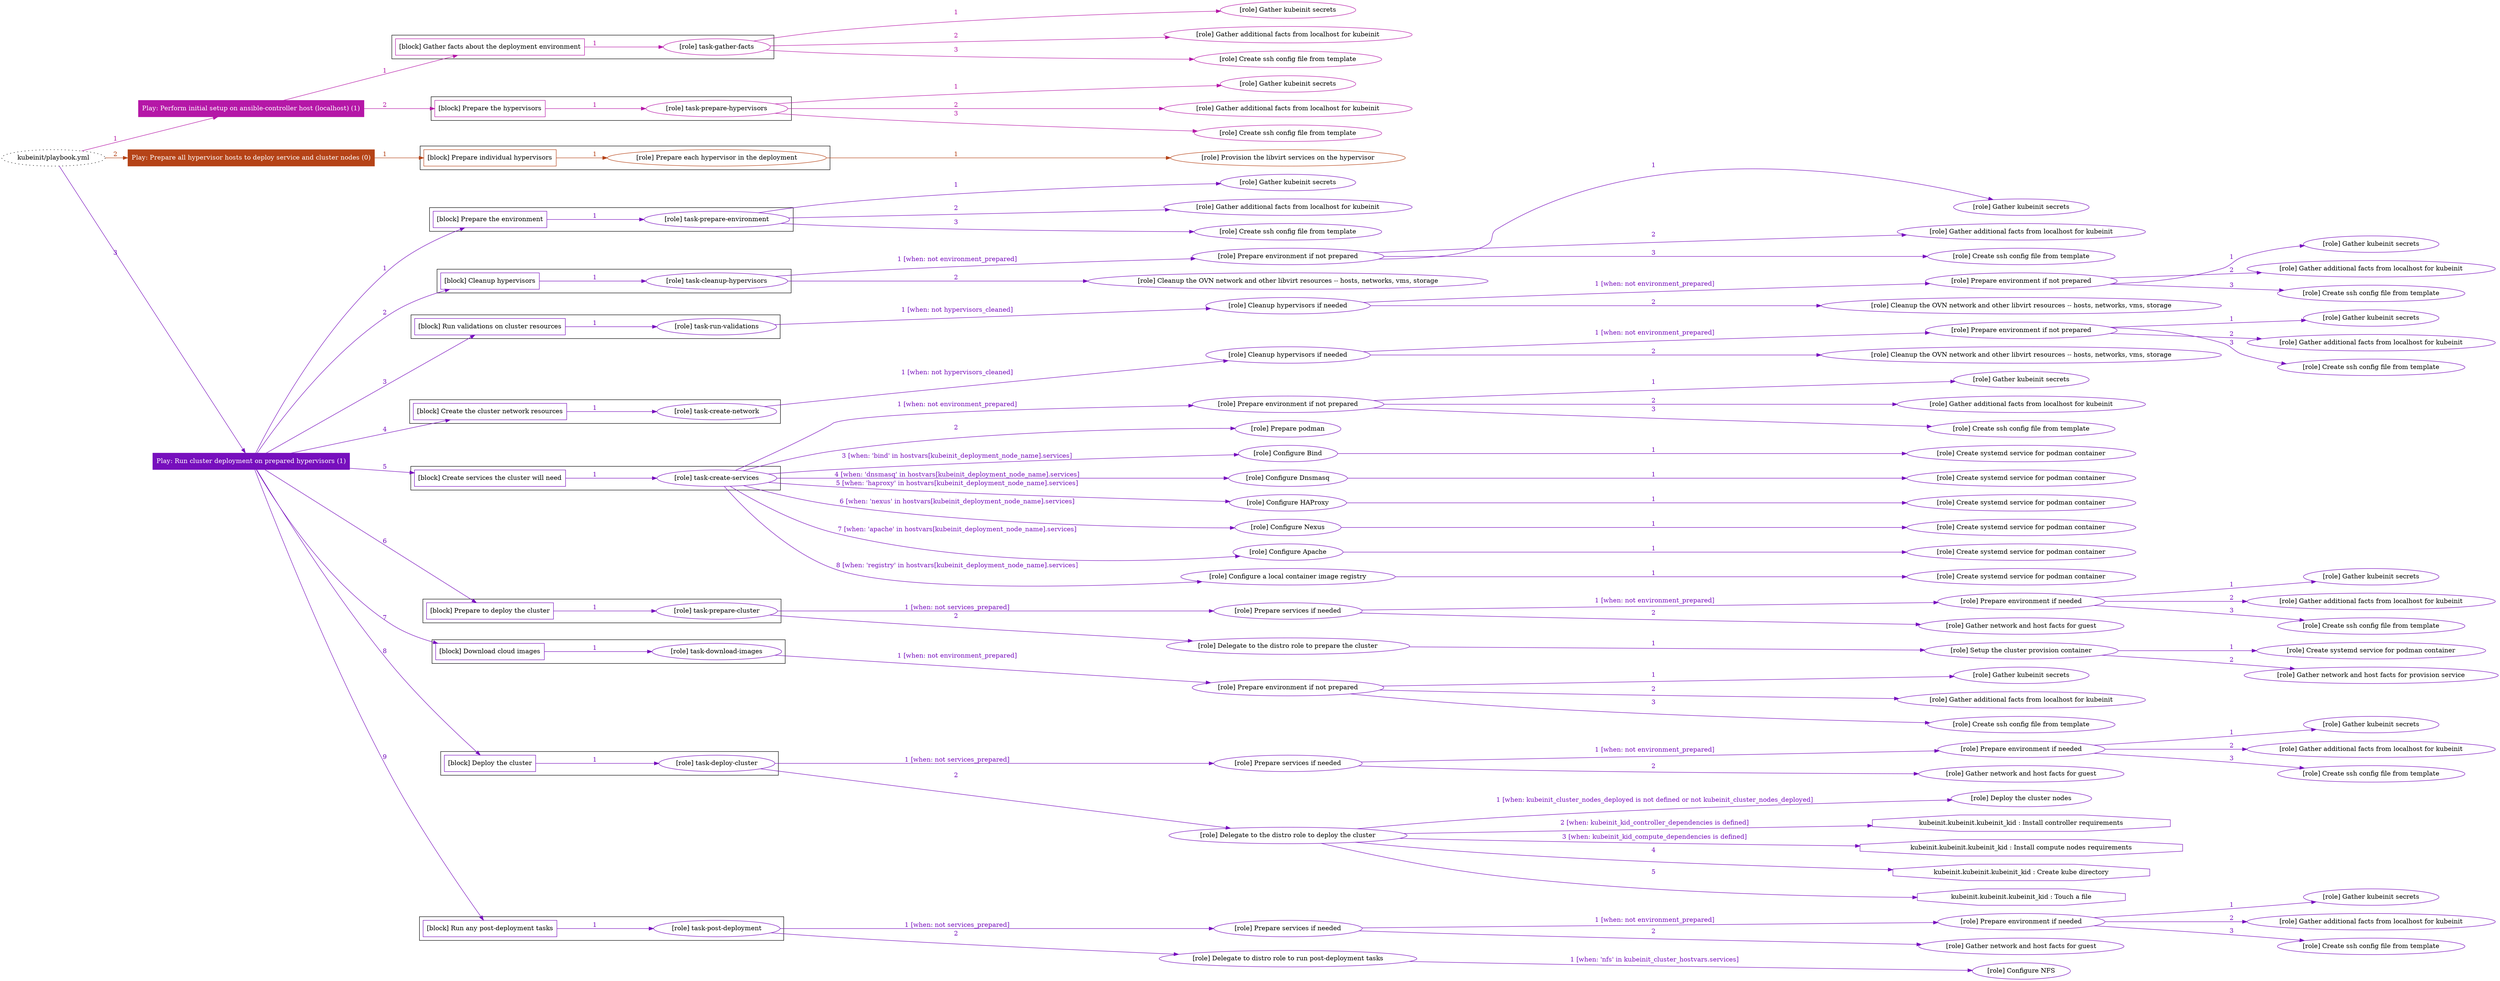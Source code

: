 digraph {
	graph [concentrate=true ordering=in rankdir=LR ratio=fill]
	edge [esep=5 sep=10]
	"kubeinit/playbook.yml" [id=root_node style=dotted]
	play_d72d15d2 [label="Play: Perform initial setup on ansible-controller host (localhost) (1)" color="#b517a7" fontcolor="#ffffff" id=play_d72d15d2 shape=box style=filled tooltip=localhost]
	"kubeinit/playbook.yml" -> play_d72d15d2 [label="1 " color="#b517a7" fontcolor="#b517a7" id=edge_df0ceecf labeltooltip="1 " tooltip="1 "]
	subgraph "Gather kubeinit secrets" {
		role_339a6013 [label="[role] Gather kubeinit secrets" color="#b517a7" id=role_339a6013 tooltip="Gather kubeinit secrets"]
	}
	subgraph "Gather additional facts from localhost for kubeinit" {
		role_c096914b [label="[role] Gather additional facts from localhost for kubeinit" color="#b517a7" id=role_c096914b tooltip="Gather additional facts from localhost for kubeinit"]
	}
	subgraph "Create ssh config file from template" {
		role_9d859e53 [label="[role] Create ssh config file from template" color="#b517a7" id=role_9d859e53 tooltip="Create ssh config file from template"]
	}
	subgraph "task-gather-facts" {
		role_c3210941 [label="[role] task-gather-facts" color="#b517a7" id=role_c3210941 tooltip="task-gather-facts"]
		role_c3210941 -> role_339a6013 [label="1 " color="#b517a7" fontcolor="#b517a7" id=edge_8b145be6 labeltooltip="1 " tooltip="1 "]
		role_c3210941 -> role_c096914b [label="2 " color="#b517a7" fontcolor="#b517a7" id=edge_769d8a8b labeltooltip="2 " tooltip="2 "]
		role_c3210941 -> role_9d859e53 [label="3 " color="#b517a7" fontcolor="#b517a7" id=edge_380e6101 labeltooltip="3 " tooltip="3 "]
	}
	subgraph "Gather kubeinit secrets" {
		role_8907a5ba [label="[role] Gather kubeinit secrets" color="#b517a7" id=role_8907a5ba tooltip="Gather kubeinit secrets"]
	}
	subgraph "Gather additional facts from localhost for kubeinit" {
		role_79c0ad8d [label="[role] Gather additional facts from localhost for kubeinit" color="#b517a7" id=role_79c0ad8d tooltip="Gather additional facts from localhost for kubeinit"]
	}
	subgraph "Create ssh config file from template" {
		role_fa539454 [label="[role] Create ssh config file from template" color="#b517a7" id=role_fa539454 tooltip="Create ssh config file from template"]
	}
	subgraph "task-prepare-hypervisors" {
		role_2f7d08f1 [label="[role] task-prepare-hypervisors" color="#b517a7" id=role_2f7d08f1 tooltip="task-prepare-hypervisors"]
		role_2f7d08f1 -> role_8907a5ba [label="1 " color="#b517a7" fontcolor="#b517a7" id=edge_fd1b56f5 labeltooltip="1 " tooltip="1 "]
		role_2f7d08f1 -> role_79c0ad8d [label="2 " color="#b517a7" fontcolor="#b517a7" id=edge_38894265 labeltooltip="2 " tooltip="2 "]
		role_2f7d08f1 -> role_fa539454 [label="3 " color="#b517a7" fontcolor="#b517a7" id=edge_11465f4f labeltooltip="3 " tooltip="3 "]
	}
	subgraph "Play: Perform initial setup on ansible-controller host (localhost) (1)" {
		play_d72d15d2 -> block_c4bca88f [label=1 color="#b517a7" fontcolor="#b517a7" id=edge_77d2986b labeltooltip=1 tooltip=1]
		subgraph cluster_block_c4bca88f {
			block_c4bca88f [label="[block] Gather facts about the deployment environment" color="#b517a7" id=block_c4bca88f labeltooltip="Gather facts about the deployment environment" shape=box tooltip="Gather facts about the deployment environment"]
			block_c4bca88f -> role_c3210941 [label="1 " color="#b517a7" fontcolor="#b517a7" id=edge_b2cf6175 labeltooltip="1 " tooltip="1 "]
		}
		play_d72d15d2 -> block_ef98861c [label=2 color="#b517a7" fontcolor="#b517a7" id=edge_772be4b8 labeltooltip=2 tooltip=2]
		subgraph cluster_block_ef98861c {
			block_ef98861c [label="[block] Prepare the hypervisors" color="#b517a7" id=block_ef98861c labeltooltip="Prepare the hypervisors" shape=box tooltip="Prepare the hypervisors"]
			block_ef98861c -> role_2f7d08f1 [label="1 " color="#b517a7" fontcolor="#b517a7" id=edge_af09387c labeltooltip="1 " tooltip="1 "]
		}
	}
	play_3875c812 [label="Play: Prepare all hypervisor hosts to deploy service and cluster nodes (0)" color="#b54317" fontcolor="#ffffff" id=play_3875c812 shape=box style=filled tooltip="Play: Prepare all hypervisor hosts to deploy service and cluster nodes (0)"]
	"kubeinit/playbook.yml" -> play_3875c812 [label="2 " color="#b54317" fontcolor="#b54317" id=edge_8fecee62 labeltooltip="2 " tooltip="2 "]
	subgraph "Provision the libvirt services on the hypervisor" {
		role_5ff03a71 [label="[role] Provision the libvirt services on the hypervisor" color="#b54317" id=role_5ff03a71 tooltip="Provision the libvirt services on the hypervisor"]
	}
	subgraph "Prepare each hypervisor in the deployment" {
		role_3a77b439 [label="[role] Prepare each hypervisor in the deployment" color="#b54317" id=role_3a77b439 tooltip="Prepare each hypervisor in the deployment"]
		role_3a77b439 -> role_5ff03a71 [label="1 " color="#b54317" fontcolor="#b54317" id=edge_76ad3025 labeltooltip="1 " tooltip="1 "]
	}
	subgraph "Play: Prepare all hypervisor hosts to deploy service and cluster nodes (0)" {
		play_3875c812 -> block_e4d737a4 [label=1 color="#b54317" fontcolor="#b54317" id=edge_3aee3dd4 labeltooltip=1 tooltip=1]
		subgraph cluster_block_e4d737a4 {
			block_e4d737a4 [label="[block] Prepare individual hypervisors" color="#b54317" id=block_e4d737a4 labeltooltip="Prepare individual hypervisors" shape=box tooltip="Prepare individual hypervisors"]
			block_e4d737a4 -> role_3a77b439 [label="1 " color="#b54317" fontcolor="#b54317" id=edge_895f0c6e labeltooltip="1 " tooltip="1 "]
		}
	}
	play_bca77ac7 [label="Play: Run cluster deployment on prepared hypervisors (1)" color="#770fbd" fontcolor="#ffffff" id=play_bca77ac7 shape=box style=filled tooltip=localhost]
	"kubeinit/playbook.yml" -> play_bca77ac7 [label="3 " color="#770fbd" fontcolor="#770fbd" id=edge_8cdc3e1b labeltooltip="3 " tooltip="3 "]
	subgraph "Gather kubeinit secrets" {
		role_b4bd3367 [label="[role] Gather kubeinit secrets" color="#770fbd" id=role_b4bd3367 tooltip="Gather kubeinit secrets"]
	}
	subgraph "Gather additional facts from localhost for kubeinit" {
		role_01ccd6e3 [label="[role] Gather additional facts from localhost for kubeinit" color="#770fbd" id=role_01ccd6e3 tooltip="Gather additional facts from localhost for kubeinit"]
	}
	subgraph "Create ssh config file from template" {
		role_d65ae940 [label="[role] Create ssh config file from template" color="#770fbd" id=role_d65ae940 tooltip="Create ssh config file from template"]
	}
	subgraph "task-prepare-environment" {
		role_5f2a7c6e [label="[role] task-prepare-environment" color="#770fbd" id=role_5f2a7c6e tooltip="task-prepare-environment"]
		role_5f2a7c6e -> role_b4bd3367 [label="1 " color="#770fbd" fontcolor="#770fbd" id=edge_07bc6add labeltooltip="1 " tooltip="1 "]
		role_5f2a7c6e -> role_01ccd6e3 [label="2 " color="#770fbd" fontcolor="#770fbd" id=edge_9d229a44 labeltooltip="2 " tooltip="2 "]
		role_5f2a7c6e -> role_d65ae940 [label="3 " color="#770fbd" fontcolor="#770fbd" id=edge_a9876ddd labeltooltip="3 " tooltip="3 "]
	}
	subgraph "Gather kubeinit secrets" {
		role_8df0d2ac [label="[role] Gather kubeinit secrets" color="#770fbd" id=role_8df0d2ac tooltip="Gather kubeinit secrets"]
	}
	subgraph "Gather additional facts from localhost for kubeinit" {
		role_865c7a56 [label="[role] Gather additional facts from localhost for kubeinit" color="#770fbd" id=role_865c7a56 tooltip="Gather additional facts from localhost for kubeinit"]
	}
	subgraph "Create ssh config file from template" {
		role_c452a95a [label="[role] Create ssh config file from template" color="#770fbd" id=role_c452a95a tooltip="Create ssh config file from template"]
	}
	subgraph "Prepare environment if not prepared" {
		role_5008c339 [label="[role] Prepare environment if not prepared" color="#770fbd" id=role_5008c339 tooltip="Prepare environment if not prepared"]
		role_5008c339 -> role_8df0d2ac [label="1 " color="#770fbd" fontcolor="#770fbd" id=edge_c69237cd labeltooltip="1 " tooltip="1 "]
		role_5008c339 -> role_865c7a56 [label="2 " color="#770fbd" fontcolor="#770fbd" id=edge_4c58eabc labeltooltip="2 " tooltip="2 "]
		role_5008c339 -> role_c452a95a [label="3 " color="#770fbd" fontcolor="#770fbd" id=edge_d950dd1b labeltooltip="3 " tooltip="3 "]
	}
	subgraph "Cleanup the OVN network and other libvirt resources -- hosts, networks, vms, storage" {
		role_2e69f3ac [label="[role] Cleanup the OVN network and other libvirt resources -- hosts, networks, vms, storage" color="#770fbd" id=role_2e69f3ac tooltip="Cleanup the OVN network and other libvirt resources -- hosts, networks, vms, storage"]
	}
	subgraph "task-cleanup-hypervisors" {
		role_c5dad68c [label="[role] task-cleanup-hypervisors" color="#770fbd" id=role_c5dad68c tooltip="task-cleanup-hypervisors"]
		role_c5dad68c -> role_5008c339 [label="1 [when: not environment_prepared]" color="#770fbd" fontcolor="#770fbd" id=edge_0418734b labeltooltip="1 [when: not environment_prepared]" tooltip="1 [when: not environment_prepared]"]
		role_c5dad68c -> role_2e69f3ac [label="2 " color="#770fbd" fontcolor="#770fbd" id=edge_adc990aa labeltooltip="2 " tooltip="2 "]
	}
	subgraph "Gather kubeinit secrets" {
		role_bb9d6b3f [label="[role] Gather kubeinit secrets" color="#770fbd" id=role_bb9d6b3f tooltip="Gather kubeinit secrets"]
	}
	subgraph "Gather additional facts from localhost for kubeinit" {
		role_9c4c7d57 [label="[role] Gather additional facts from localhost for kubeinit" color="#770fbd" id=role_9c4c7d57 tooltip="Gather additional facts from localhost for kubeinit"]
	}
	subgraph "Create ssh config file from template" {
		role_a8aedd92 [label="[role] Create ssh config file from template" color="#770fbd" id=role_a8aedd92 tooltip="Create ssh config file from template"]
	}
	subgraph "Prepare environment if not prepared" {
		role_ce043a61 [label="[role] Prepare environment if not prepared" color="#770fbd" id=role_ce043a61 tooltip="Prepare environment if not prepared"]
		role_ce043a61 -> role_bb9d6b3f [label="1 " color="#770fbd" fontcolor="#770fbd" id=edge_dae87652 labeltooltip="1 " tooltip="1 "]
		role_ce043a61 -> role_9c4c7d57 [label="2 " color="#770fbd" fontcolor="#770fbd" id=edge_bc551d80 labeltooltip="2 " tooltip="2 "]
		role_ce043a61 -> role_a8aedd92 [label="3 " color="#770fbd" fontcolor="#770fbd" id=edge_041a61a8 labeltooltip="3 " tooltip="3 "]
	}
	subgraph "Cleanup the OVN network and other libvirt resources -- hosts, networks, vms, storage" {
		role_84060482 [label="[role] Cleanup the OVN network and other libvirt resources -- hosts, networks, vms, storage" color="#770fbd" id=role_84060482 tooltip="Cleanup the OVN network and other libvirt resources -- hosts, networks, vms, storage"]
	}
	subgraph "Cleanup hypervisors if needed" {
		role_65c8eb45 [label="[role] Cleanup hypervisors if needed" color="#770fbd" id=role_65c8eb45 tooltip="Cleanup hypervisors if needed"]
		role_65c8eb45 -> role_ce043a61 [label="1 [when: not environment_prepared]" color="#770fbd" fontcolor="#770fbd" id=edge_13b7edaa labeltooltip="1 [when: not environment_prepared]" tooltip="1 [when: not environment_prepared]"]
		role_65c8eb45 -> role_84060482 [label="2 " color="#770fbd" fontcolor="#770fbd" id=edge_6a880abd labeltooltip="2 " tooltip="2 "]
	}
	subgraph "task-run-validations" {
		role_c2efb7cd [label="[role] task-run-validations" color="#770fbd" id=role_c2efb7cd tooltip="task-run-validations"]
		role_c2efb7cd -> role_65c8eb45 [label="1 [when: not hypervisors_cleaned]" color="#770fbd" fontcolor="#770fbd" id=edge_889c3f83 labeltooltip="1 [when: not hypervisors_cleaned]" tooltip="1 [when: not hypervisors_cleaned]"]
	}
	subgraph "Gather kubeinit secrets" {
		role_fd88e1f5 [label="[role] Gather kubeinit secrets" color="#770fbd" id=role_fd88e1f5 tooltip="Gather kubeinit secrets"]
	}
	subgraph "Gather additional facts from localhost for kubeinit" {
		role_cbccaef3 [label="[role] Gather additional facts from localhost for kubeinit" color="#770fbd" id=role_cbccaef3 tooltip="Gather additional facts from localhost for kubeinit"]
	}
	subgraph "Create ssh config file from template" {
		role_9adf3a2c [label="[role] Create ssh config file from template" color="#770fbd" id=role_9adf3a2c tooltip="Create ssh config file from template"]
	}
	subgraph "Prepare environment if not prepared" {
		role_1b0d15f1 [label="[role] Prepare environment if not prepared" color="#770fbd" id=role_1b0d15f1 tooltip="Prepare environment if not prepared"]
		role_1b0d15f1 -> role_fd88e1f5 [label="1 " color="#770fbd" fontcolor="#770fbd" id=edge_ea5af4ac labeltooltip="1 " tooltip="1 "]
		role_1b0d15f1 -> role_cbccaef3 [label="2 " color="#770fbd" fontcolor="#770fbd" id=edge_53669101 labeltooltip="2 " tooltip="2 "]
		role_1b0d15f1 -> role_9adf3a2c [label="3 " color="#770fbd" fontcolor="#770fbd" id=edge_811f6174 labeltooltip="3 " tooltip="3 "]
	}
	subgraph "Cleanup the OVN network and other libvirt resources -- hosts, networks, vms, storage" {
		role_0dbb6fd0 [label="[role] Cleanup the OVN network and other libvirt resources -- hosts, networks, vms, storage" color="#770fbd" id=role_0dbb6fd0 tooltip="Cleanup the OVN network and other libvirt resources -- hosts, networks, vms, storage"]
	}
	subgraph "Cleanup hypervisors if needed" {
		role_7b67bb0e [label="[role] Cleanup hypervisors if needed" color="#770fbd" id=role_7b67bb0e tooltip="Cleanup hypervisors if needed"]
		role_7b67bb0e -> role_1b0d15f1 [label="1 [when: not environment_prepared]" color="#770fbd" fontcolor="#770fbd" id=edge_9c63e391 labeltooltip="1 [when: not environment_prepared]" tooltip="1 [when: not environment_prepared]"]
		role_7b67bb0e -> role_0dbb6fd0 [label="2 " color="#770fbd" fontcolor="#770fbd" id=edge_f725bdfa labeltooltip="2 " tooltip="2 "]
	}
	subgraph "task-create-network" {
		role_5517705d [label="[role] task-create-network" color="#770fbd" id=role_5517705d tooltip="task-create-network"]
		role_5517705d -> role_7b67bb0e [label="1 [when: not hypervisors_cleaned]" color="#770fbd" fontcolor="#770fbd" id=edge_ad9b4e5f labeltooltip="1 [when: not hypervisors_cleaned]" tooltip="1 [when: not hypervisors_cleaned]"]
	}
	subgraph "Gather kubeinit secrets" {
		role_23803135 [label="[role] Gather kubeinit secrets" color="#770fbd" id=role_23803135 tooltip="Gather kubeinit secrets"]
	}
	subgraph "Gather additional facts from localhost for kubeinit" {
		role_a9cd17e8 [label="[role] Gather additional facts from localhost for kubeinit" color="#770fbd" id=role_a9cd17e8 tooltip="Gather additional facts from localhost for kubeinit"]
	}
	subgraph "Create ssh config file from template" {
		role_6d6fdc21 [label="[role] Create ssh config file from template" color="#770fbd" id=role_6d6fdc21 tooltip="Create ssh config file from template"]
	}
	subgraph "Prepare environment if not prepared" {
		role_22690331 [label="[role] Prepare environment if not prepared" color="#770fbd" id=role_22690331 tooltip="Prepare environment if not prepared"]
		role_22690331 -> role_23803135 [label="1 " color="#770fbd" fontcolor="#770fbd" id=edge_b1dd74a2 labeltooltip="1 " tooltip="1 "]
		role_22690331 -> role_a9cd17e8 [label="2 " color="#770fbd" fontcolor="#770fbd" id=edge_5135bfbb labeltooltip="2 " tooltip="2 "]
		role_22690331 -> role_6d6fdc21 [label="3 " color="#770fbd" fontcolor="#770fbd" id=edge_ab2b03f9 labeltooltip="3 " tooltip="3 "]
	}
	subgraph "Prepare podman" {
		role_7a6eabd6 [label="[role] Prepare podman" color="#770fbd" id=role_7a6eabd6 tooltip="Prepare podman"]
	}
	subgraph "Create systemd service for podman container" {
		role_03fc13ea [label="[role] Create systemd service for podman container" color="#770fbd" id=role_03fc13ea tooltip="Create systemd service for podman container"]
	}
	subgraph "Configure Bind" {
		role_f11b567a [label="[role] Configure Bind" color="#770fbd" id=role_f11b567a tooltip="Configure Bind"]
		role_f11b567a -> role_03fc13ea [label="1 " color="#770fbd" fontcolor="#770fbd" id=edge_0e398a18 labeltooltip="1 " tooltip="1 "]
	}
	subgraph "Create systemd service for podman container" {
		role_83430e68 [label="[role] Create systemd service for podman container" color="#770fbd" id=role_83430e68 tooltip="Create systemd service for podman container"]
	}
	subgraph "Configure Dnsmasq" {
		role_da4539b9 [label="[role] Configure Dnsmasq" color="#770fbd" id=role_da4539b9 tooltip="Configure Dnsmasq"]
		role_da4539b9 -> role_83430e68 [label="1 " color="#770fbd" fontcolor="#770fbd" id=edge_e301ea81 labeltooltip="1 " tooltip="1 "]
	}
	subgraph "Create systemd service for podman container" {
		role_67df914d [label="[role] Create systemd service for podman container" color="#770fbd" id=role_67df914d tooltip="Create systemd service for podman container"]
	}
	subgraph "Configure HAProxy" {
		role_a253db19 [label="[role] Configure HAProxy" color="#770fbd" id=role_a253db19 tooltip="Configure HAProxy"]
		role_a253db19 -> role_67df914d [label="1 " color="#770fbd" fontcolor="#770fbd" id=edge_2dd5faf5 labeltooltip="1 " tooltip="1 "]
	}
	subgraph "Create systemd service for podman container" {
		role_ce088741 [label="[role] Create systemd service for podman container" color="#770fbd" id=role_ce088741 tooltip="Create systemd service for podman container"]
	}
	subgraph "Configure Nexus" {
		role_e55a0ee7 [label="[role] Configure Nexus" color="#770fbd" id=role_e55a0ee7 tooltip="Configure Nexus"]
		role_e55a0ee7 -> role_ce088741 [label="1 " color="#770fbd" fontcolor="#770fbd" id=edge_da5da9eb labeltooltip="1 " tooltip="1 "]
	}
	subgraph "Create systemd service for podman container" {
		role_74e2754c [label="[role] Create systemd service for podman container" color="#770fbd" id=role_74e2754c tooltip="Create systemd service for podman container"]
	}
	subgraph "Configure Apache" {
		role_c31fa59a [label="[role] Configure Apache" color="#770fbd" id=role_c31fa59a tooltip="Configure Apache"]
		role_c31fa59a -> role_74e2754c [label="1 " color="#770fbd" fontcolor="#770fbd" id=edge_8cd1a187 labeltooltip="1 " tooltip="1 "]
	}
	subgraph "Create systemd service for podman container" {
		role_b650731d [label="[role] Create systemd service for podman container" color="#770fbd" id=role_b650731d tooltip="Create systemd service for podman container"]
	}
	subgraph "Configure a local container image registry" {
		role_6277990e [label="[role] Configure a local container image registry" color="#770fbd" id=role_6277990e tooltip="Configure a local container image registry"]
		role_6277990e -> role_b650731d [label="1 " color="#770fbd" fontcolor="#770fbd" id=edge_fb2b3292 labeltooltip="1 " tooltip="1 "]
	}
	subgraph "task-create-services" {
		role_1006419a [label="[role] task-create-services" color="#770fbd" id=role_1006419a tooltip="task-create-services"]
		role_1006419a -> role_22690331 [label="1 [when: not environment_prepared]" color="#770fbd" fontcolor="#770fbd" id=edge_60bafe73 labeltooltip="1 [when: not environment_prepared]" tooltip="1 [when: not environment_prepared]"]
		role_1006419a -> role_7a6eabd6 [label="2 " color="#770fbd" fontcolor="#770fbd" id=edge_6a684ecd labeltooltip="2 " tooltip="2 "]
		role_1006419a -> role_f11b567a [label="3 [when: 'bind' in hostvars[kubeinit_deployment_node_name].services]" color="#770fbd" fontcolor="#770fbd" id=edge_53af3230 labeltooltip="3 [when: 'bind' in hostvars[kubeinit_deployment_node_name].services]" tooltip="3 [when: 'bind' in hostvars[kubeinit_deployment_node_name].services]"]
		role_1006419a -> role_da4539b9 [label="4 [when: 'dnsmasq' in hostvars[kubeinit_deployment_node_name].services]" color="#770fbd" fontcolor="#770fbd" id=edge_3cdcef17 labeltooltip="4 [when: 'dnsmasq' in hostvars[kubeinit_deployment_node_name].services]" tooltip="4 [when: 'dnsmasq' in hostvars[kubeinit_deployment_node_name].services]"]
		role_1006419a -> role_a253db19 [label="5 [when: 'haproxy' in hostvars[kubeinit_deployment_node_name].services]" color="#770fbd" fontcolor="#770fbd" id=edge_ec88975c labeltooltip="5 [when: 'haproxy' in hostvars[kubeinit_deployment_node_name].services]" tooltip="5 [when: 'haproxy' in hostvars[kubeinit_deployment_node_name].services]"]
		role_1006419a -> role_e55a0ee7 [label="6 [when: 'nexus' in hostvars[kubeinit_deployment_node_name].services]" color="#770fbd" fontcolor="#770fbd" id=edge_caf99552 labeltooltip="6 [when: 'nexus' in hostvars[kubeinit_deployment_node_name].services]" tooltip="6 [when: 'nexus' in hostvars[kubeinit_deployment_node_name].services]"]
		role_1006419a -> role_c31fa59a [label="7 [when: 'apache' in hostvars[kubeinit_deployment_node_name].services]" color="#770fbd" fontcolor="#770fbd" id=edge_4169a818 labeltooltip="7 [when: 'apache' in hostvars[kubeinit_deployment_node_name].services]" tooltip="7 [when: 'apache' in hostvars[kubeinit_deployment_node_name].services]"]
		role_1006419a -> role_6277990e [label="8 [when: 'registry' in hostvars[kubeinit_deployment_node_name].services]" color="#770fbd" fontcolor="#770fbd" id=edge_2683152e labeltooltip="8 [when: 'registry' in hostvars[kubeinit_deployment_node_name].services]" tooltip="8 [when: 'registry' in hostvars[kubeinit_deployment_node_name].services]"]
	}
	subgraph "Gather kubeinit secrets" {
		role_fdf27191 [label="[role] Gather kubeinit secrets" color="#770fbd" id=role_fdf27191 tooltip="Gather kubeinit secrets"]
	}
	subgraph "Gather additional facts from localhost for kubeinit" {
		role_bb88cd73 [label="[role] Gather additional facts from localhost for kubeinit" color="#770fbd" id=role_bb88cd73 tooltip="Gather additional facts from localhost for kubeinit"]
	}
	subgraph "Create ssh config file from template" {
		role_74804ca0 [label="[role] Create ssh config file from template" color="#770fbd" id=role_74804ca0 tooltip="Create ssh config file from template"]
	}
	subgraph "Prepare environment if needed" {
		role_541f9d51 [label="[role] Prepare environment if needed" color="#770fbd" id=role_541f9d51 tooltip="Prepare environment if needed"]
		role_541f9d51 -> role_fdf27191 [label="1 " color="#770fbd" fontcolor="#770fbd" id=edge_9d822dca labeltooltip="1 " tooltip="1 "]
		role_541f9d51 -> role_bb88cd73 [label="2 " color="#770fbd" fontcolor="#770fbd" id=edge_62b7a88b labeltooltip="2 " tooltip="2 "]
		role_541f9d51 -> role_74804ca0 [label="3 " color="#770fbd" fontcolor="#770fbd" id=edge_cf3b3970 labeltooltip="3 " tooltip="3 "]
	}
	subgraph "Gather network and host facts for guest" {
		role_6fac08dc [label="[role] Gather network and host facts for guest" color="#770fbd" id=role_6fac08dc tooltip="Gather network and host facts for guest"]
	}
	subgraph "Prepare services if needed" {
		role_47194cfa [label="[role] Prepare services if needed" color="#770fbd" id=role_47194cfa tooltip="Prepare services if needed"]
		role_47194cfa -> role_541f9d51 [label="1 [when: not environment_prepared]" color="#770fbd" fontcolor="#770fbd" id=edge_00c9005e labeltooltip="1 [when: not environment_prepared]" tooltip="1 [when: not environment_prepared]"]
		role_47194cfa -> role_6fac08dc [label="2 " color="#770fbd" fontcolor="#770fbd" id=edge_e5401374 labeltooltip="2 " tooltip="2 "]
	}
	subgraph "Create systemd service for podman container" {
		role_b80c935a [label="[role] Create systemd service for podman container" color="#770fbd" id=role_b80c935a tooltip="Create systemd service for podman container"]
	}
	subgraph "Gather network and host facts for provision service" {
		role_ce8f1252 [label="[role] Gather network and host facts for provision service" color="#770fbd" id=role_ce8f1252 tooltip="Gather network and host facts for provision service"]
	}
	subgraph "Setup the cluster provision container" {
		role_8b1ae772 [label="[role] Setup the cluster provision container" color="#770fbd" id=role_8b1ae772 tooltip="Setup the cluster provision container"]
		role_8b1ae772 -> role_b80c935a [label="1 " color="#770fbd" fontcolor="#770fbd" id=edge_f5c4ad00 labeltooltip="1 " tooltip="1 "]
		role_8b1ae772 -> role_ce8f1252 [label="2 " color="#770fbd" fontcolor="#770fbd" id=edge_7ae44f33 labeltooltip="2 " tooltip="2 "]
	}
	subgraph "Delegate to the distro role to prepare the cluster" {
		role_25ad2a55 [label="[role] Delegate to the distro role to prepare the cluster" color="#770fbd" id=role_25ad2a55 tooltip="Delegate to the distro role to prepare the cluster"]
		role_25ad2a55 -> role_8b1ae772 [label="1 " color="#770fbd" fontcolor="#770fbd" id=edge_8f61abba labeltooltip="1 " tooltip="1 "]
	}
	subgraph "task-prepare-cluster" {
		role_33af4fac [label="[role] task-prepare-cluster" color="#770fbd" id=role_33af4fac tooltip="task-prepare-cluster"]
		role_33af4fac -> role_47194cfa [label="1 [when: not services_prepared]" color="#770fbd" fontcolor="#770fbd" id=edge_7fd4b7d5 labeltooltip="1 [when: not services_prepared]" tooltip="1 [when: not services_prepared]"]
		role_33af4fac -> role_25ad2a55 [label="2 " color="#770fbd" fontcolor="#770fbd" id=edge_32c6891c labeltooltip="2 " tooltip="2 "]
	}
	subgraph "Gather kubeinit secrets" {
		role_c2f13e41 [label="[role] Gather kubeinit secrets" color="#770fbd" id=role_c2f13e41 tooltip="Gather kubeinit secrets"]
	}
	subgraph "Gather additional facts from localhost for kubeinit" {
		role_cfe86b50 [label="[role] Gather additional facts from localhost for kubeinit" color="#770fbd" id=role_cfe86b50 tooltip="Gather additional facts from localhost for kubeinit"]
	}
	subgraph "Create ssh config file from template" {
		role_948081a8 [label="[role] Create ssh config file from template" color="#770fbd" id=role_948081a8 tooltip="Create ssh config file from template"]
	}
	subgraph "Prepare environment if not prepared" {
		role_19d6a037 [label="[role] Prepare environment if not prepared" color="#770fbd" id=role_19d6a037 tooltip="Prepare environment if not prepared"]
		role_19d6a037 -> role_c2f13e41 [label="1 " color="#770fbd" fontcolor="#770fbd" id=edge_e6ccee9e labeltooltip="1 " tooltip="1 "]
		role_19d6a037 -> role_cfe86b50 [label="2 " color="#770fbd" fontcolor="#770fbd" id=edge_b9654450 labeltooltip="2 " tooltip="2 "]
		role_19d6a037 -> role_948081a8 [label="3 " color="#770fbd" fontcolor="#770fbd" id=edge_7ea4294c labeltooltip="3 " tooltip="3 "]
	}
	subgraph "task-download-images" {
		role_1cfcc5b2 [label="[role] task-download-images" color="#770fbd" id=role_1cfcc5b2 tooltip="task-download-images"]
		role_1cfcc5b2 -> role_19d6a037 [label="1 [when: not environment_prepared]" color="#770fbd" fontcolor="#770fbd" id=edge_32bd7670 labeltooltip="1 [when: not environment_prepared]" tooltip="1 [when: not environment_prepared]"]
	}
	subgraph "Gather kubeinit secrets" {
		role_33ec1c47 [label="[role] Gather kubeinit secrets" color="#770fbd" id=role_33ec1c47 tooltip="Gather kubeinit secrets"]
	}
	subgraph "Gather additional facts from localhost for kubeinit" {
		role_e5488147 [label="[role] Gather additional facts from localhost for kubeinit" color="#770fbd" id=role_e5488147 tooltip="Gather additional facts from localhost for kubeinit"]
	}
	subgraph "Create ssh config file from template" {
		role_b05ec099 [label="[role] Create ssh config file from template" color="#770fbd" id=role_b05ec099 tooltip="Create ssh config file from template"]
	}
	subgraph "Prepare environment if needed" {
		role_648e3182 [label="[role] Prepare environment if needed" color="#770fbd" id=role_648e3182 tooltip="Prepare environment if needed"]
		role_648e3182 -> role_33ec1c47 [label="1 " color="#770fbd" fontcolor="#770fbd" id=edge_20fe790c labeltooltip="1 " tooltip="1 "]
		role_648e3182 -> role_e5488147 [label="2 " color="#770fbd" fontcolor="#770fbd" id=edge_bfa3b50f labeltooltip="2 " tooltip="2 "]
		role_648e3182 -> role_b05ec099 [label="3 " color="#770fbd" fontcolor="#770fbd" id=edge_b46d81b9 labeltooltip="3 " tooltip="3 "]
	}
	subgraph "Gather network and host facts for guest" {
		role_b5e54e2d [label="[role] Gather network and host facts for guest" color="#770fbd" id=role_b5e54e2d tooltip="Gather network and host facts for guest"]
	}
	subgraph "Prepare services if needed" {
		role_b3d0795f [label="[role] Prepare services if needed" color="#770fbd" id=role_b3d0795f tooltip="Prepare services if needed"]
		role_b3d0795f -> role_648e3182 [label="1 [when: not environment_prepared]" color="#770fbd" fontcolor="#770fbd" id=edge_9da87ca8 labeltooltip="1 [when: not environment_prepared]" tooltip="1 [when: not environment_prepared]"]
		role_b3d0795f -> role_b5e54e2d [label="2 " color="#770fbd" fontcolor="#770fbd" id=edge_21dd7cbc labeltooltip="2 " tooltip="2 "]
	}
	subgraph "Deploy the cluster nodes" {
		role_a975d05a [label="[role] Deploy the cluster nodes" color="#770fbd" id=role_a975d05a tooltip="Deploy the cluster nodes"]
	}
	subgraph "Delegate to the distro role to deploy the cluster" {
		role_26100aae [label="[role] Delegate to the distro role to deploy the cluster" color="#770fbd" id=role_26100aae tooltip="Delegate to the distro role to deploy the cluster"]
		role_26100aae -> role_a975d05a [label="1 [when: kubeinit_cluster_nodes_deployed is not defined or not kubeinit_cluster_nodes_deployed]" color="#770fbd" fontcolor="#770fbd" id=edge_04ec8c57 labeltooltip="1 [when: kubeinit_cluster_nodes_deployed is not defined or not kubeinit_cluster_nodes_deployed]" tooltip="1 [when: kubeinit_cluster_nodes_deployed is not defined or not kubeinit_cluster_nodes_deployed]"]
		task_1a4b84bd [label="kubeinit.kubeinit.kubeinit_kid : Install controller requirements" color="#770fbd" id=task_1a4b84bd shape=octagon tooltip="kubeinit.kubeinit.kubeinit_kid : Install controller requirements"]
		role_26100aae -> task_1a4b84bd [label="2 [when: kubeinit_kid_controller_dependencies is defined]" color="#770fbd" fontcolor="#770fbd" id=edge_d0592f06 labeltooltip="2 [when: kubeinit_kid_controller_dependencies is defined]" tooltip="2 [when: kubeinit_kid_controller_dependencies is defined]"]
		task_bce470f7 [label="kubeinit.kubeinit.kubeinit_kid : Install compute nodes requirements" color="#770fbd" id=task_bce470f7 shape=octagon tooltip="kubeinit.kubeinit.kubeinit_kid : Install compute nodes requirements"]
		role_26100aae -> task_bce470f7 [label="3 [when: kubeinit_kid_compute_dependencies is defined]" color="#770fbd" fontcolor="#770fbd" id=edge_515855d1 labeltooltip="3 [when: kubeinit_kid_compute_dependencies is defined]" tooltip="3 [when: kubeinit_kid_compute_dependencies is defined]"]
		task_cc5c3913 [label="kubeinit.kubeinit.kubeinit_kid : Create kube directory" color="#770fbd" id=task_cc5c3913 shape=octagon tooltip="kubeinit.kubeinit.kubeinit_kid : Create kube directory"]
		role_26100aae -> task_cc5c3913 [label="4 " color="#770fbd" fontcolor="#770fbd" id=edge_d3b74d6a labeltooltip="4 " tooltip="4 "]
		task_819e6174 [label="kubeinit.kubeinit.kubeinit_kid : Touch a file" color="#770fbd" id=task_819e6174 shape=octagon tooltip="kubeinit.kubeinit.kubeinit_kid : Touch a file"]
		role_26100aae -> task_819e6174 [label="5 " color="#770fbd" fontcolor="#770fbd" id=edge_4fb52711 labeltooltip="5 " tooltip="5 "]
	}
	subgraph "task-deploy-cluster" {
		role_8ccd660b [label="[role] task-deploy-cluster" color="#770fbd" id=role_8ccd660b tooltip="task-deploy-cluster"]
		role_8ccd660b -> role_b3d0795f [label="1 [when: not services_prepared]" color="#770fbd" fontcolor="#770fbd" id=edge_3953c837 labeltooltip="1 [when: not services_prepared]" tooltip="1 [when: not services_prepared]"]
		role_8ccd660b -> role_26100aae [label="2 " color="#770fbd" fontcolor="#770fbd" id=edge_51a6da68 labeltooltip="2 " tooltip="2 "]
	}
	subgraph "Gather kubeinit secrets" {
		role_d2365a49 [label="[role] Gather kubeinit secrets" color="#770fbd" id=role_d2365a49 tooltip="Gather kubeinit secrets"]
	}
	subgraph "Gather additional facts from localhost for kubeinit" {
		role_54de6f5a [label="[role] Gather additional facts from localhost for kubeinit" color="#770fbd" id=role_54de6f5a tooltip="Gather additional facts from localhost for kubeinit"]
	}
	subgraph "Create ssh config file from template" {
		role_5e3dda76 [label="[role] Create ssh config file from template" color="#770fbd" id=role_5e3dda76 tooltip="Create ssh config file from template"]
	}
	subgraph "Prepare environment if needed" {
		role_e0da25e3 [label="[role] Prepare environment if needed" color="#770fbd" id=role_e0da25e3 tooltip="Prepare environment if needed"]
		role_e0da25e3 -> role_d2365a49 [label="1 " color="#770fbd" fontcolor="#770fbd" id=edge_f8194c5b labeltooltip="1 " tooltip="1 "]
		role_e0da25e3 -> role_54de6f5a [label="2 " color="#770fbd" fontcolor="#770fbd" id=edge_c3bd7f99 labeltooltip="2 " tooltip="2 "]
		role_e0da25e3 -> role_5e3dda76 [label="3 " color="#770fbd" fontcolor="#770fbd" id=edge_a6caf923 labeltooltip="3 " tooltip="3 "]
	}
	subgraph "Gather network and host facts for guest" {
		role_26e0016c [label="[role] Gather network and host facts for guest" color="#770fbd" id=role_26e0016c tooltip="Gather network and host facts for guest"]
	}
	subgraph "Prepare services if needed" {
		role_7be59462 [label="[role] Prepare services if needed" color="#770fbd" id=role_7be59462 tooltip="Prepare services if needed"]
		role_7be59462 -> role_e0da25e3 [label="1 [when: not environment_prepared]" color="#770fbd" fontcolor="#770fbd" id=edge_db413305 labeltooltip="1 [when: not environment_prepared]" tooltip="1 [when: not environment_prepared]"]
		role_7be59462 -> role_26e0016c [label="2 " color="#770fbd" fontcolor="#770fbd" id=edge_04b110db labeltooltip="2 " tooltip="2 "]
	}
	subgraph "Configure NFS" {
		role_8217ddbf [label="[role] Configure NFS" color="#770fbd" id=role_8217ddbf tooltip="Configure NFS"]
	}
	subgraph "Delegate to distro role to run post-deployment tasks" {
		role_60b91a93 [label="[role] Delegate to distro role to run post-deployment tasks" color="#770fbd" id=role_60b91a93 tooltip="Delegate to distro role to run post-deployment tasks"]
		role_60b91a93 -> role_8217ddbf [label="1 [when: 'nfs' in kubeinit_cluster_hostvars.services]" color="#770fbd" fontcolor="#770fbd" id=edge_a7f23b6d labeltooltip="1 [when: 'nfs' in kubeinit_cluster_hostvars.services]" tooltip="1 [when: 'nfs' in kubeinit_cluster_hostvars.services]"]
	}
	subgraph "task-post-deployment" {
		role_730df719 [label="[role] task-post-deployment" color="#770fbd" id=role_730df719 tooltip="task-post-deployment"]
		role_730df719 -> role_7be59462 [label="1 [when: not services_prepared]" color="#770fbd" fontcolor="#770fbd" id=edge_d2e2be46 labeltooltip="1 [when: not services_prepared]" tooltip="1 [when: not services_prepared]"]
		role_730df719 -> role_60b91a93 [label="2 " color="#770fbd" fontcolor="#770fbd" id=edge_40399654 labeltooltip="2 " tooltip="2 "]
	}
	subgraph "Play: Run cluster deployment on prepared hypervisors (1)" {
		play_bca77ac7 -> block_fda49cf2 [label=1 color="#770fbd" fontcolor="#770fbd" id=edge_cd099f51 labeltooltip=1 tooltip=1]
		subgraph cluster_block_fda49cf2 {
			block_fda49cf2 [label="[block] Prepare the environment" color="#770fbd" id=block_fda49cf2 labeltooltip="Prepare the environment" shape=box tooltip="Prepare the environment"]
			block_fda49cf2 -> role_5f2a7c6e [label="1 " color="#770fbd" fontcolor="#770fbd" id=edge_055feb33 labeltooltip="1 " tooltip="1 "]
		}
		play_bca77ac7 -> block_aee857c4 [label=2 color="#770fbd" fontcolor="#770fbd" id=edge_78231e91 labeltooltip=2 tooltip=2]
		subgraph cluster_block_aee857c4 {
			block_aee857c4 [label="[block] Cleanup hypervisors" color="#770fbd" id=block_aee857c4 labeltooltip="Cleanup hypervisors" shape=box tooltip="Cleanup hypervisors"]
			block_aee857c4 -> role_c5dad68c [label="1 " color="#770fbd" fontcolor="#770fbd" id=edge_8bdc0283 labeltooltip="1 " tooltip="1 "]
		}
		play_bca77ac7 -> block_1ad6a921 [label=3 color="#770fbd" fontcolor="#770fbd" id=edge_39e9a684 labeltooltip=3 tooltip=3]
		subgraph cluster_block_1ad6a921 {
			block_1ad6a921 [label="[block] Run validations on cluster resources" color="#770fbd" id=block_1ad6a921 labeltooltip="Run validations on cluster resources" shape=box tooltip="Run validations on cluster resources"]
			block_1ad6a921 -> role_c2efb7cd [label="1 " color="#770fbd" fontcolor="#770fbd" id=edge_a5d6591d labeltooltip="1 " tooltip="1 "]
		}
		play_bca77ac7 -> block_ab4ecbf5 [label=4 color="#770fbd" fontcolor="#770fbd" id=edge_633375b1 labeltooltip=4 tooltip=4]
		subgraph cluster_block_ab4ecbf5 {
			block_ab4ecbf5 [label="[block] Create the cluster network resources" color="#770fbd" id=block_ab4ecbf5 labeltooltip="Create the cluster network resources" shape=box tooltip="Create the cluster network resources"]
			block_ab4ecbf5 -> role_5517705d [label="1 " color="#770fbd" fontcolor="#770fbd" id=edge_bb40816e labeltooltip="1 " tooltip="1 "]
		}
		play_bca77ac7 -> block_21f90c6e [label=5 color="#770fbd" fontcolor="#770fbd" id=edge_3029d9c3 labeltooltip=5 tooltip=5]
		subgraph cluster_block_21f90c6e {
			block_21f90c6e [label="[block] Create services the cluster will need" color="#770fbd" id=block_21f90c6e labeltooltip="Create services the cluster will need" shape=box tooltip="Create services the cluster will need"]
			block_21f90c6e -> role_1006419a [label="1 " color="#770fbd" fontcolor="#770fbd" id=edge_2adaa7e2 labeltooltip="1 " tooltip="1 "]
		}
		play_bca77ac7 -> block_e27e9d08 [label=6 color="#770fbd" fontcolor="#770fbd" id=edge_1bb045f6 labeltooltip=6 tooltip=6]
		subgraph cluster_block_e27e9d08 {
			block_e27e9d08 [label="[block] Prepare to deploy the cluster" color="#770fbd" id=block_e27e9d08 labeltooltip="Prepare to deploy the cluster" shape=box tooltip="Prepare to deploy the cluster"]
			block_e27e9d08 -> role_33af4fac [label="1 " color="#770fbd" fontcolor="#770fbd" id=edge_e0a94b70 labeltooltip="1 " tooltip="1 "]
		}
		play_bca77ac7 -> block_c649df90 [label=7 color="#770fbd" fontcolor="#770fbd" id=edge_15904648 labeltooltip=7 tooltip=7]
		subgraph cluster_block_c649df90 {
			block_c649df90 [label="[block] Download cloud images" color="#770fbd" id=block_c649df90 labeltooltip="Download cloud images" shape=box tooltip="Download cloud images"]
			block_c649df90 -> role_1cfcc5b2 [label="1 " color="#770fbd" fontcolor="#770fbd" id=edge_115b9ade labeltooltip="1 " tooltip="1 "]
		}
		play_bca77ac7 -> block_7f7dd916 [label=8 color="#770fbd" fontcolor="#770fbd" id=edge_e5acc537 labeltooltip=8 tooltip=8]
		subgraph cluster_block_7f7dd916 {
			block_7f7dd916 [label="[block] Deploy the cluster" color="#770fbd" id=block_7f7dd916 labeltooltip="Deploy the cluster" shape=box tooltip="Deploy the cluster"]
			block_7f7dd916 -> role_8ccd660b [label="1 " color="#770fbd" fontcolor="#770fbd" id=edge_ca0f19c8 labeltooltip="1 " tooltip="1 "]
		}
		play_bca77ac7 -> block_350ca1ad [label=9 color="#770fbd" fontcolor="#770fbd" id=edge_e361ef5e labeltooltip=9 tooltip=9]
		subgraph cluster_block_350ca1ad {
			block_350ca1ad [label="[block] Run any post-deployment tasks" color="#770fbd" id=block_350ca1ad labeltooltip="Run any post-deployment tasks" shape=box tooltip="Run any post-deployment tasks"]
			block_350ca1ad -> role_730df719 [label="1 " color="#770fbd" fontcolor="#770fbd" id=edge_a12a940a labeltooltip="1 " tooltip="1 "]
		}
	}
}
